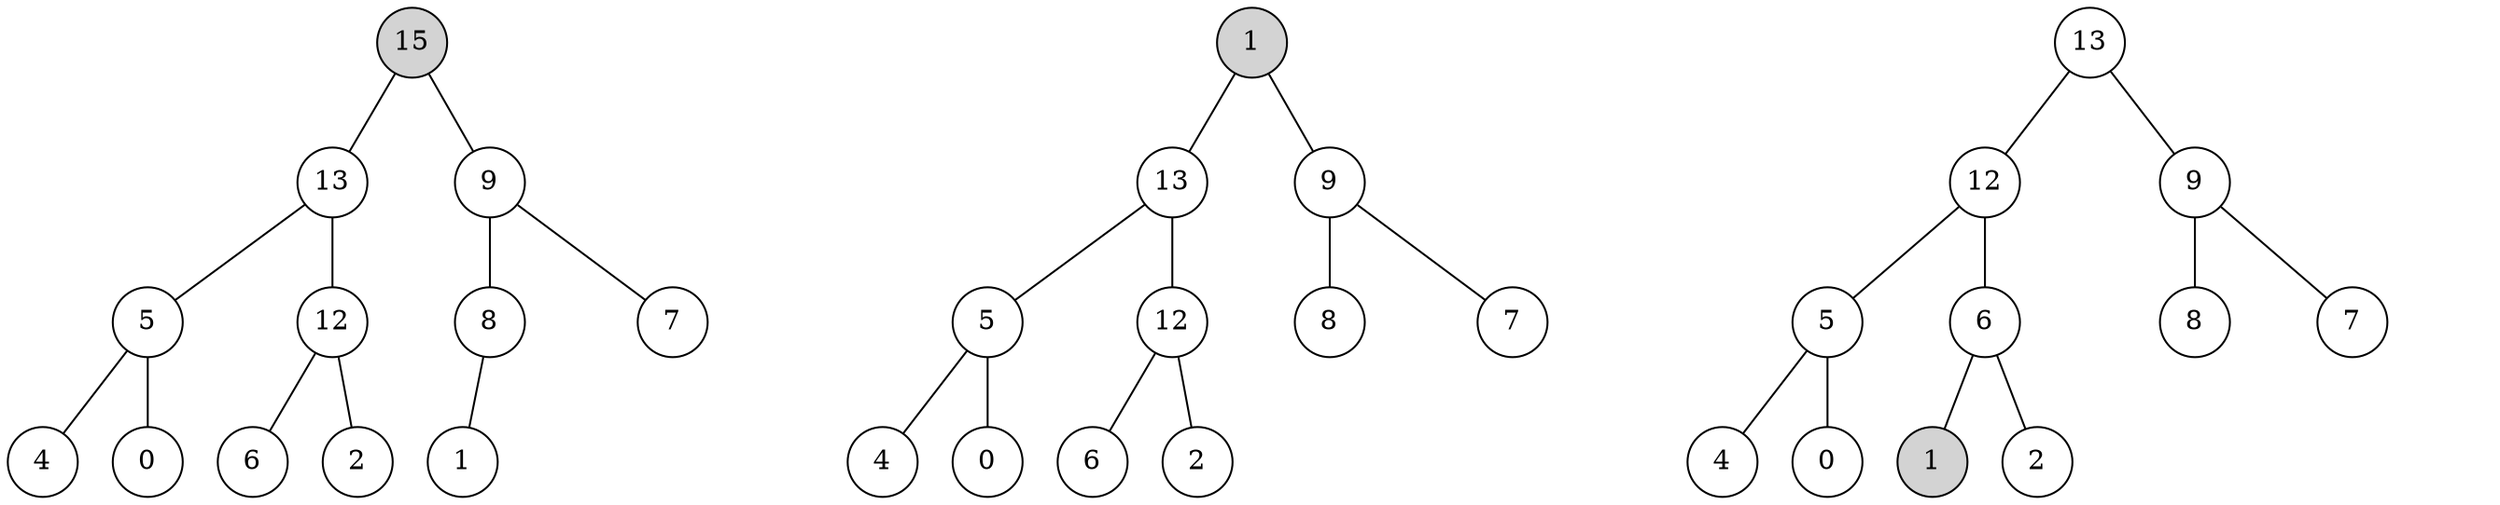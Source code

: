 graph HeapExtractMax {
  node[shape=circle, fixedsize=true];

  subgraph A {
    a1[label=15 style=filled];
    a2[label=13];
    a3[label=9];
    a4[label=5];
    a5[label=12];
    a6[label=8];
    a7[label=7];
    a8[label=4];
    a9[label=0];
    a10[label=6];
    a11[label=2];
    a12[label=1];

    a1 -- a2; a1 -- a3;
    a2 -- a4; a2 -- a5; a3 -- a6;  a3 -- a7;
    a4 -- a8; a4 -- a9; a5 -- a10; a5 -- a11; a6 -- a12;

    { node[style=invis]; edge[style=invis];
      a6 -- a13; a7 -- a14; a7 -- a15;
    }
  }

  subgraph B {
    b1[label=1 style=filled];
    b2[label=13];
    b3[label=9];
    b4[label=5];
    b5[label=12];
    b6[label=8];
    b7[label=7];
    b8[label=4];
    b9[label=0];
    b10[label=6];
    b11[label=2];

    b1 -- b2; b1 -- b3;
    b2 -- b4; b2 -- b5; b3 -- b6;  b3 -- b7;
    b4 -- b8; b4 -- b9; b5 -- b10; b5 -- b11;

    { node[style=invis]; edge[style=invis];
      b6 -- b12; b6 -- b13; b7 -- b14; b7 -- b15;
    }
  }

  subgraph C {
    c1[label=13];
    c2[label=12];
    c3[label=9];
    c4[label=5];
    c5[label=6];
    c6[label=8];
    c7[label=7];
    c8[label=4];
    c9[label=0];
    c10[label=1 style=filled];
    c11[label=2];

    c1 -- c2; c1 -- c3;
    c2 -- c4; c2 -- c5; c3 -- c6;  c3 -- c7;
    c4 -- c8; c4 -- c9; c5 -- c10; c5 -- c11;

    { node[style=invis]; edge[style=invis];
      c6 -- c12; c6 -- c13; c7 -- c14; c7 -- c15;
    }
  }
}
